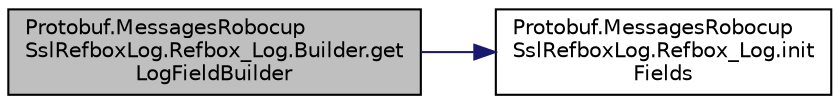 digraph "Protobuf.MessagesRobocupSslRefboxLog.Refbox_Log.Builder.getLogFieldBuilder"
{
 // INTERACTIVE_SVG=YES
  edge [fontname="Helvetica",fontsize="10",labelfontname="Helvetica",labelfontsize="10"];
  node [fontname="Helvetica",fontsize="10",shape=record];
  rankdir="LR";
  Node1 [label="Protobuf.MessagesRobocup\lSslRefboxLog.Refbox_Log.Builder.get\lLogFieldBuilder",height=0.2,width=0.4,color="black", fillcolor="grey75", style="filled", fontcolor="black"];
  Node1 -> Node2 [color="midnightblue",fontsize="10",style="solid",fontname="Helvetica"];
  Node2 [label="Protobuf.MessagesRobocup\lSslRefboxLog.Refbox_Log.init\lFields",height=0.2,width=0.4,color="black", fillcolor="white", style="filled",URL="$dc/d4f/class_protobuf_1_1_messages_robocup_ssl_refbox_log_1_1_refbox___log.html#aef5051ea96638aedc5a3cb05e61f39d7"];
}
